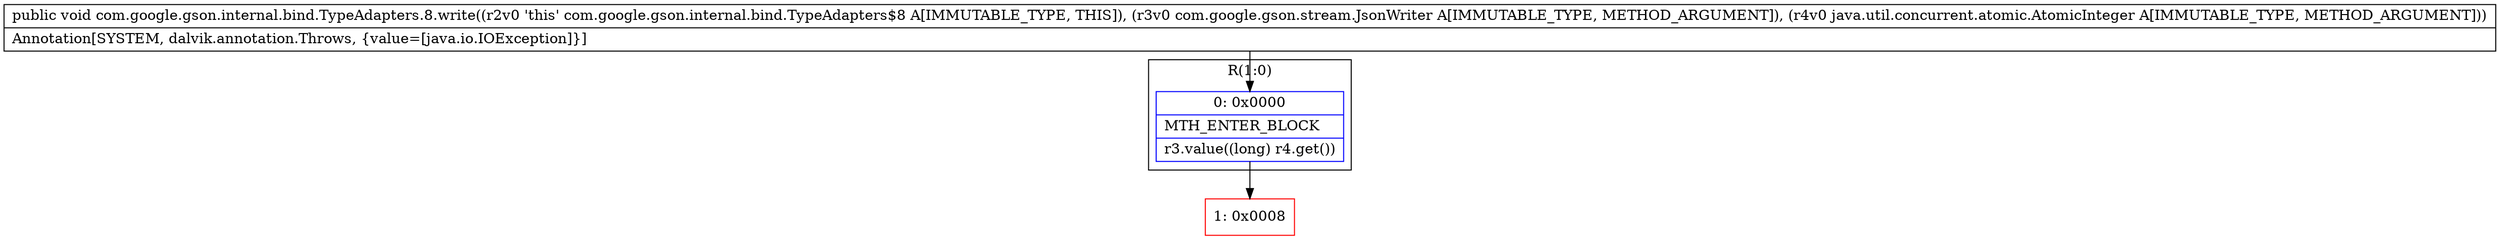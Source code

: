 digraph "CFG forcom.google.gson.internal.bind.TypeAdapters.8.write(Lcom\/google\/gson\/stream\/JsonWriter;Ljava\/util\/concurrent\/atomic\/AtomicInteger;)V" {
subgraph cluster_Region_1324430117 {
label = "R(1:0)";
node [shape=record,color=blue];
Node_0 [shape=record,label="{0\:\ 0x0000|MTH_ENTER_BLOCK\l|r3.value((long) r4.get())\l}"];
}
Node_1 [shape=record,color=red,label="{1\:\ 0x0008}"];
MethodNode[shape=record,label="{public void com.google.gson.internal.bind.TypeAdapters.8.write((r2v0 'this' com.google.gson.internal.bind.TypeAdapters$8 A[IMMUTABLE_TYPE, THIS]), (r3v0 com.google.gson.stream.JsonWriter A[IMMUTABLE_TYPE, METHOD_ARGUMENT]), (r4v0 java.util.concurrent.atomic.AtomicInteger A[IMMUTABLE_TYPE, METHOD_ARGUMENT]))  | Annotation[SYSTEM, dalvik.annotation.Throws, \{value=[java.io.IOException]\}]\l}"];
MethodNode -> Node_0;
Node_0 -> Node_1;
}

